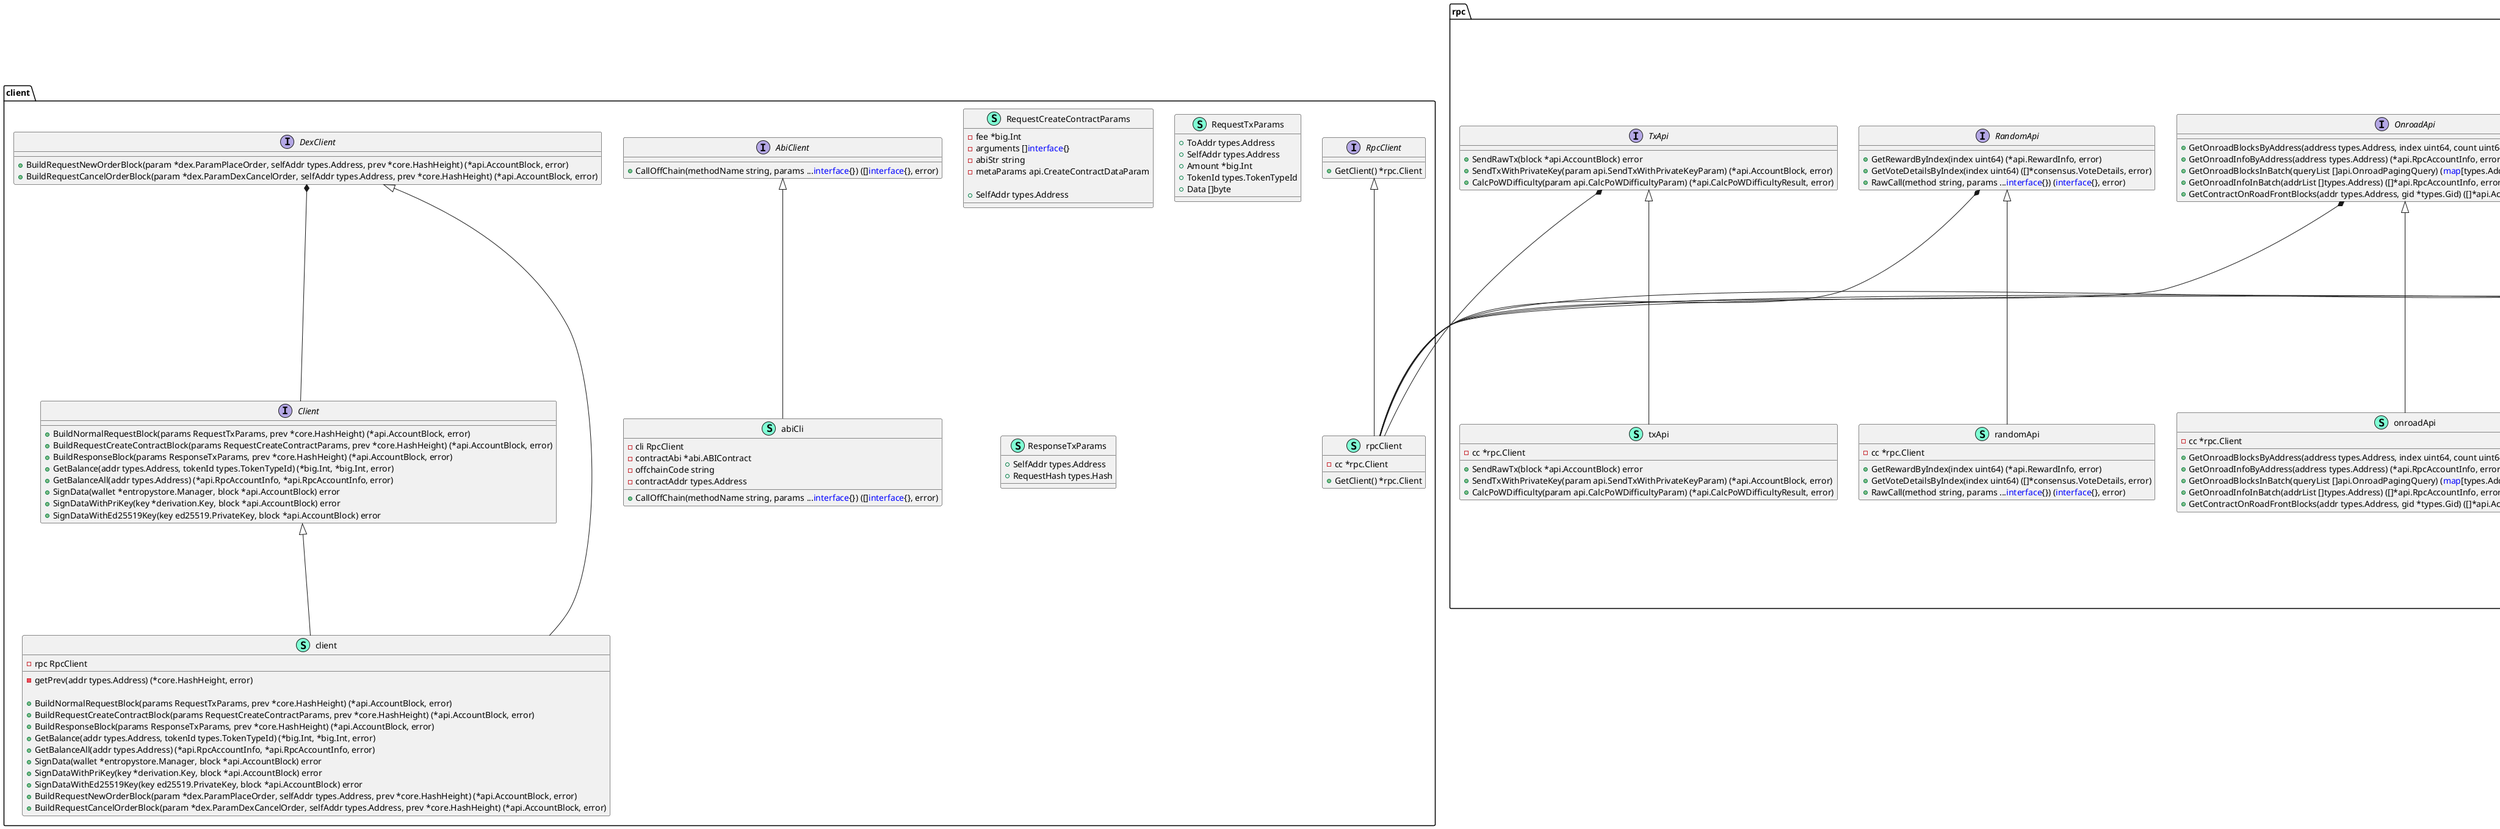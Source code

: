 @startuml
namespace client {
    interface AbiClient  {
        + CallOffChain(methodName string, params ...<font color=blue>interface</font>{}) ([]<font color=blue>interface</font>{}, error)

    }
    interface Client  {
        + BuildNormalRequestBlock(params RequestTxParams, prev *core.HashHeight) (*api.AccountBlock, error)
        + BuildRequestCreateContractBlock(params RequestCreateContractParams, prev *core.HashHeight) (*api.AccountBlock, error)
        + BuildResponseBlock(params ResponseTxParams, prev *core.HashHeight) (*api.AccountBlock, error)
        + GetBalance(addr types.Address, tokenId types.TokenTypeId) (*big.Int, *big.Int, error)
        + GetBalanceAll(addr types.Address) (*api.RpcAccountInfo, *api.RpcAccountInfo, error)
        + SignData(wallet *entropystore.Manager, block *api.AccountBlock) error
        + SignDataWithPriKey(key *derivation.Key, block *api.AccountBlock) error
        + SignDataWithEd25519Key(key ed25519.PrivateKey, block *api.AccountBlock) error

    }
    interface DexClient  {
        + BuildRequestNewOrderBlock(param *dex.ParamPlaceOrder, selfAddr types.Address, prev *core.HashHeight) (*api.AccountBlock, error)
        + BuildRequestCancelOrderBlock(param *dex.ParamDexCancelOrder, selfAddr types.Address, prev *core.HashHeight) (*api.AccountBlock, error)

    }
    class RequestCreateContractParams << (S,Aquamarine) >> {
        - fee *big.Int
        - arguments []<font color=blue>interface</font>{}
        - abiStr string
        - metaParams api.CreateContractDataParam

        + SelfAddr types.Address

    }
    class RequestTxParams << (S,Aquamarine) >> {
        + ToAddr types.Address
        + SelfAddr types.Address
        + Amount *big.Int
        + TokenId types.TokenTypeId
        + Data []byte

    }
    class ResponseTxParams << (S,Aquamarine) >> {
        + SelfAddr types.Address
        + RequestHash types.Hash

    }
    interface RpcClient  {
        + GetClient() *rpc.Client

    }
    class abiCli << (S,Aquamarine) >> {
        - cli RpcClient
        - contractAbi *abi.ABIContract
        - offchainCode string
        - contractAddr types.Address

        + CallOffChain(methodName string, params ...<font color=blue>interface</font>{}) ([]<font color=blue>interface</font>{}, error)

    }
    class client << (S,Aquamarine) >> {
        - rpc RpcClient

        - getPrev(addr types.Address) (*core.HashHeight, error)

        + BuildNormalRequestBlock(params RequestTxParams, prev *core.HashHeight) (*api.AccountBlock, error)
        + BuildRequestCreateContractBlock(params RequestCreateContractParams, prev *core.HashHeight) (*api.AccountBlock, error)
        + BuildResponseBlock(params ResponseTxParams, prev *core.HashHeight) (*api.AccountBlock, error)
        + GetBalance(addr types.Address, tokenId types.TokenTypeId) (*big.Int, *big.Int, error)
        + GetBalanceAll(addr types.Address) (*api.RpcAccountInfo, *api.RpcAccountInfo, error)
        + SignData(wallet *entropystore.Manager, block *api.AccountBlock) error
        + SignDataWithPriKey(key *derivation.Key, block *api.AccountBlock) error
        + SignDataWithEd25519Key(key ed25519.PrivateKey, block *api.AccountBlock) error
        + BuildRequestNewOrderBlock(param *dex.ParamPlaceOrder, selfAddr types.Address, prev *core.HashHeight) (*api.AccountBlock, error)
        + BuildRequestCancelOrderBlock(param *dex.ParamDexCancelOrder, selfAddr types.Address, prev *core.HashHeight) (*api.AccountBlock, error)

    }
    class rpcClient << (S,Aquamarine) >> {
        - cc *rpc.Client

        + GetClient() *rpc.Client

    }
}
"client.DexClient" *-- "client.Client"
"rpc.ContractApi" *-- "client.rpcClient"
"rpc.DexTradeApi" *-- "client.rpcClient"
"rpc.LedgerApi" *-- "client.rpcClient"
"rpc.OnroadApi" *-- "client.rpcClient"
"rpc.RandomApi" *-- "client.rpcClient"
"rpc.TxApi" *-- "client.rpcClient"

"client.AbiClient" <|-- "client.abiCli"
"client.Client" <|-- "client.client"
"client.DexClient" <|-- "client.client"
"client.RpcClient" <|-- "client.rpcClient"

namespace main {
    class DerivationResult << (S,Aquamarine) >> {
        + Path string
        + Address string
        + PrivateKey string

    }
    class EntropyResult << (S,Aquamarine) >> {
        + Mnemonic string
        + EntropyStore string

    }
    class GoResult << (S,Aquamarine) >> {
        + Error string
        + Code int
        + Data <font color=blue>interface</font>{}

    }
    class SignDataResult << (S,Aquamarine) >> {
        + PublicKey string
        + Data string
        + Signature string

    }
}


namespace rpc {
    interface ContractApi  {
        + CallOffChainMethod(param api.CallOffChainMethodParam) ([]byte, error)
        + Query(param api.QueryParam) ([]byte, error)
        + GetCreateContractData(param api.CreateContractDataParam) ([]byte, error)
        + GetContractStorage(addr types.Address, prefix string) (<font color=blue>map</font>[string]string, error)
        + GetContractInfo(addr types.Address) (*api.ContractInfo, error)
        + GetSBPVoteList() ([]*api.SBPVoteInfo, error)

    }
    interface DexTradeApi  {
        + GetOrdersFromMarket(tradeToken types.TokenTypeId, quoteToken types.TokenTypeId, side bool, begin int, end int) (*dex.OrdersRes, error)

    }
    interface LedgerApi  {
        + GetRawBlockByHash(blockHash types.Hash) (*core.AccountBlock, error)
        + GetBlockByHash(blockHash types.Hash) (*api.AccountBlock, error)
        + GetCompleteBlockByHash(blockHash types.Hash) (*api.AccountBlock, error)
        + GetBlocksByHash(addr types.Address, originBlockHash *types.Hash, count uint64) ([]*api.AccountBlock, error)
        + GetVmLogListByHash(logHash types.Hash) (core.VmLogList, error)
        + GetBlocksByHeight(addr types.Address, height <font color=blue>interface</font>{}, count uint64) ([]*api.AccountBlock, error)
        + GetBlockByHeight(addr types.Address, height <font color=blue>interface</font>{}) (*api.AccountBlock, error)
        + GetBlocksByAccAddr(addr types.Address, index int, count int) ([]*api.AccountBlock, error)
        + GetAccountByAccAddr(addr types.Address) (*api.RpcAccountInfo, error)
        + GetSnapshotBlockByHash(hash types.Hash) (*api.SnapshotBlock, error)
        + GetSnapshotBlockByHeight(height <font color=blue>interface</font>{}) (*api.SnapshotBlock, error)
        + GetSnapshotBlocks(height <font color=blue>interface</font>{}, count int) ([]*api.SnapshotBlock, error)
        + GetChunks(startHeight <font color=blue>interface</font>{}, endHeight <font color=blue>interface</font>{}) ([]*api.SnapshotChunk, error)
        + GetSnapshotChainHeight() string
        + GetLatestSnapshotChainHash() *types.Hash
        + GetLatestBlock(addr types.Address) (*api.AccountBlock, error)
        + GetVmLogList(blockHash types.Hash) (core.VmLogList, error)
        + GetUnconfirmedBlocks(addr types.Address) []*core.AccountBlock
        + GetConfirmedBalances(snapshotHash types.Hash, addrList []types.Address, tokenIds []types.TokenTypeId) (api.GetBalancesRes, error)
        + GetHourSBPStats(startIdx uint64, endIdx uint64) ([]<font color=blue>map</font>[string]<font color=blue>interface</font>{}, error)

    }
    interface OnroadApi  {
        + GetOnroadBlocksByAddress(address types.Address, index uint64, count uint64) ([]*api.AccountBlock, error)
        + GetOnroadInfoByAddress(address types.Address) (*api.RpcAccountInfo, error)
        + GetOnroadBlocksInBatch(queryList []api.OnroadPagingQuery) (<font color=blue>map</font>[types.Address][]*api.AccountBlock, error)
        + GetOnroadInfoInBatch(addrList []types.Address) ([]*api.RpcAccountInfo, error)
        + GetContractOnRoadFrontBlocks(addr types.Address, gid *types.Gid) ([]*api.AccountBlock, error)

    }
    interface RandomApi  {
        + GetRewardByIndex(index uint64) (*api.RewardInfo, error)
        + GetVoteDetailsByIndex(index uint64) ([]*consensus.VoteDetails, error)
        + RawCall(method string, params ...<font color=blue>interface</font>{}) (<font color=blue>interface</font>{}, error)

    }
    interface TxApi  {
        + SendRawTx(block *api.AccountBlock) error
        + SendTxWithPrivateKey(param api.SendTxWithPrivateKeyParam) (*api.AccountBlock, error)
        + CalcPoWDifficulty(param api.CalcPoWDifficultyParam) (*api.CalcPoWDifficultyResult, error)

    }
    class contractApi << (S,Aquamarine) >> {
        - cc *rpc.Client

        + GetCreateContractData(param api.CreateContractDataParam) ([]byte, error)
        + CallOffChainMethod(param api.CallOffChainMethodParam) ([]byte, error)
        + Query(param api.QueryParam) ([]byte, error)
        + GetContractStorage(addr types.Address, prefix string) (<font color=blue>map</font>[string]string, error)
        + GetContractInfo(addr types.Address) (*api.ContractInfo, error)
        + GetSBPVoteList() ([]*api.SBPVoteInfo, error)

    }
    class dexTradeApi << (S,Aquamarine) >> {
        - cc *rpc.Client

        + GetOrdersFromMarket(tradeToken types.TokenTypeId, quoteToken types.TokenTypeId, side bool, begin int, end int) (*dex.OrdersRes, error)

    }
    class ledgerApi << (S,Aquamarine) >> {
        - cc *rpc.Client

        + GetRawBlockByHash(blockHash types.Hash) (*core.AccountBlock, error)
        + GetBlockByHash(blockHash types.Hash) (*api.AccountBlock, error)
        + GetCompleteBlockByHash(blockHash types.Hash) (*api.AccountBlock, error)
        + GetBlocksByHash(addr types.Address, originBlockHash *types.Hash, count uint64) ([]*api.AccountBlock, error)
        + GetVmLogListByHash(logHash types.Hash) (core.VmLogList, error)
        + GetBlocksByHeight(addr types.Address, height <font color=blue>interface</font>{}, count uint64) ([]*api.AccountBlock, error)
        + GetBlockByHeight(addr types.Address, height <font color=blue>interface</font>{}) (*api.AccountBlock, error)
        + GetBlocksByAccAddr(addr types.Address, index int, count int) ([]*api.AccountBlock, error)
        + GetAccountByAccAddr(addr types.Address) (*api.RpcAccountInfo, error)
        + GetSnapshotBlockByHash(hash types.Hash) (*api.SnapshotBlock, error)
        + GetSnapshotBlockByHeight(height <font color=blue>interface</font>{}) (*api.SnapshotBlock, error)
        + GetSnapshotBlocks(height <font color=blue>interface</font>{}, count int) ([]*api.SnapshotBlock, error)
        + GetChunks(startHeight <font color=blue>interface</font>{}, endHeight <font color=blue>interface</font>{}) ([]*api.SnapshotChunk, error)
        + GetSnapshotChainHeight() string
        + GetLatestSnapshotChainHash() *types.Hash
        + GetLatestBlock(addr types.Address) (*api.AccountBlock, error)
        + GetVmLogList(blockHash types.Hash) (core.VmLogList, error)
        + GetUnconfirmedBlocks(addr types.Address) []*core.AccountBlock
        + GetConfirmedBalances(snapshotHash types.Hash, addrList []types.Address, tokenIds []types.TokenTypeId) (api.GetBalancesRes, error)
        + GetHourSBPStats(startIdx uint64, endIdx uint64) ([]<font color=blue>map</font>[string]<font color=blue>interface</font>{}, error)

    }
    class onroadApi << (S,Aquamarine) >> {
        - cc *rpc.Client

        + GetOnroadBlocksByAddress(address types.Address, index uint64, count uint64) ([]*api.AccountBlock, error)
        + GetOnroadInfoByAddress(address types.Address) (*api.RpcAccountInfo, error)
        + GetOnroadBlocksInBatch(queryList []api.OnroadPagingQuery) (<font color=blue>map</font>[types.Address][]*api.AccountBlock, error)
        + GetOnroadInfoInBatch(addrList []types.Address) ([]*api.RpcAccountInfo, error)
        + GetContractOnRoadFrontBlocks(addr types.Address, gid *types.Gid) ([]*api.AccountBlock, error)

    }
    class randomApi << (S,Aquamarine) >> {
        - cc *rpc.Client

        + GetRewardByIndex(index uint64) (*api.RewardInfo, error)
        + GetVoteDetailsByIndex(index uint64) ([]*consensus.VoteDetails, error)
        + RawCall(method string, params ...<font color=blue>interface</font>{}) (<font color=blue>interface</font>{}, error)

    }
    class txApi << (S,Aquamarine) >> {
        - cc *rpc.Client

        + SendRawTx(block *api.AccountBlock) error
        + SendTxWithPrivateKey(param api.SendTxWithPrivateKeyParam) (*api.AccountBlock, error)
        + CalcPoWDifficulty(param api.CalcPoWDifficultyParam) (*api.CalcPoWDifficultyResult, error)

    }
}

"rpc.ContractApi" <|-- "rpc.contractApi"
"rpc.DexTradeApi" <|-- "rpc.dexTradeApi"
"rpc.LedgerApi" <|-- "rpc.ledgerApi"
"rpc.OnroadApi" <|-- "rpc.onroadApi"
"rpc.RandomApi" <|-- "rpc.randomApi"
"rpc.TxApi" <|-- "rpc.txApi"

@enduml
